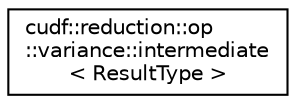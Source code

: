 digraph "Graphical Class Hierarchy"
{
  edge [fontname="Helvetica",fontsize="10",labelfontname="Helvetica",labelfontsize="10"];
  node [fontname="Helvetica",fontsize="10",shape=record];
  rankdir="LR";
  Node0 [label="cudf::reduction::op\l::variance::intermediate\l\< ResultType \>",height=0.2,width=0.4,color="black", fillcolor="white", style="filled",URL="$structcudf_1_1reduction_1_1op_1_1variance_1_1intermediate.html"];
}
